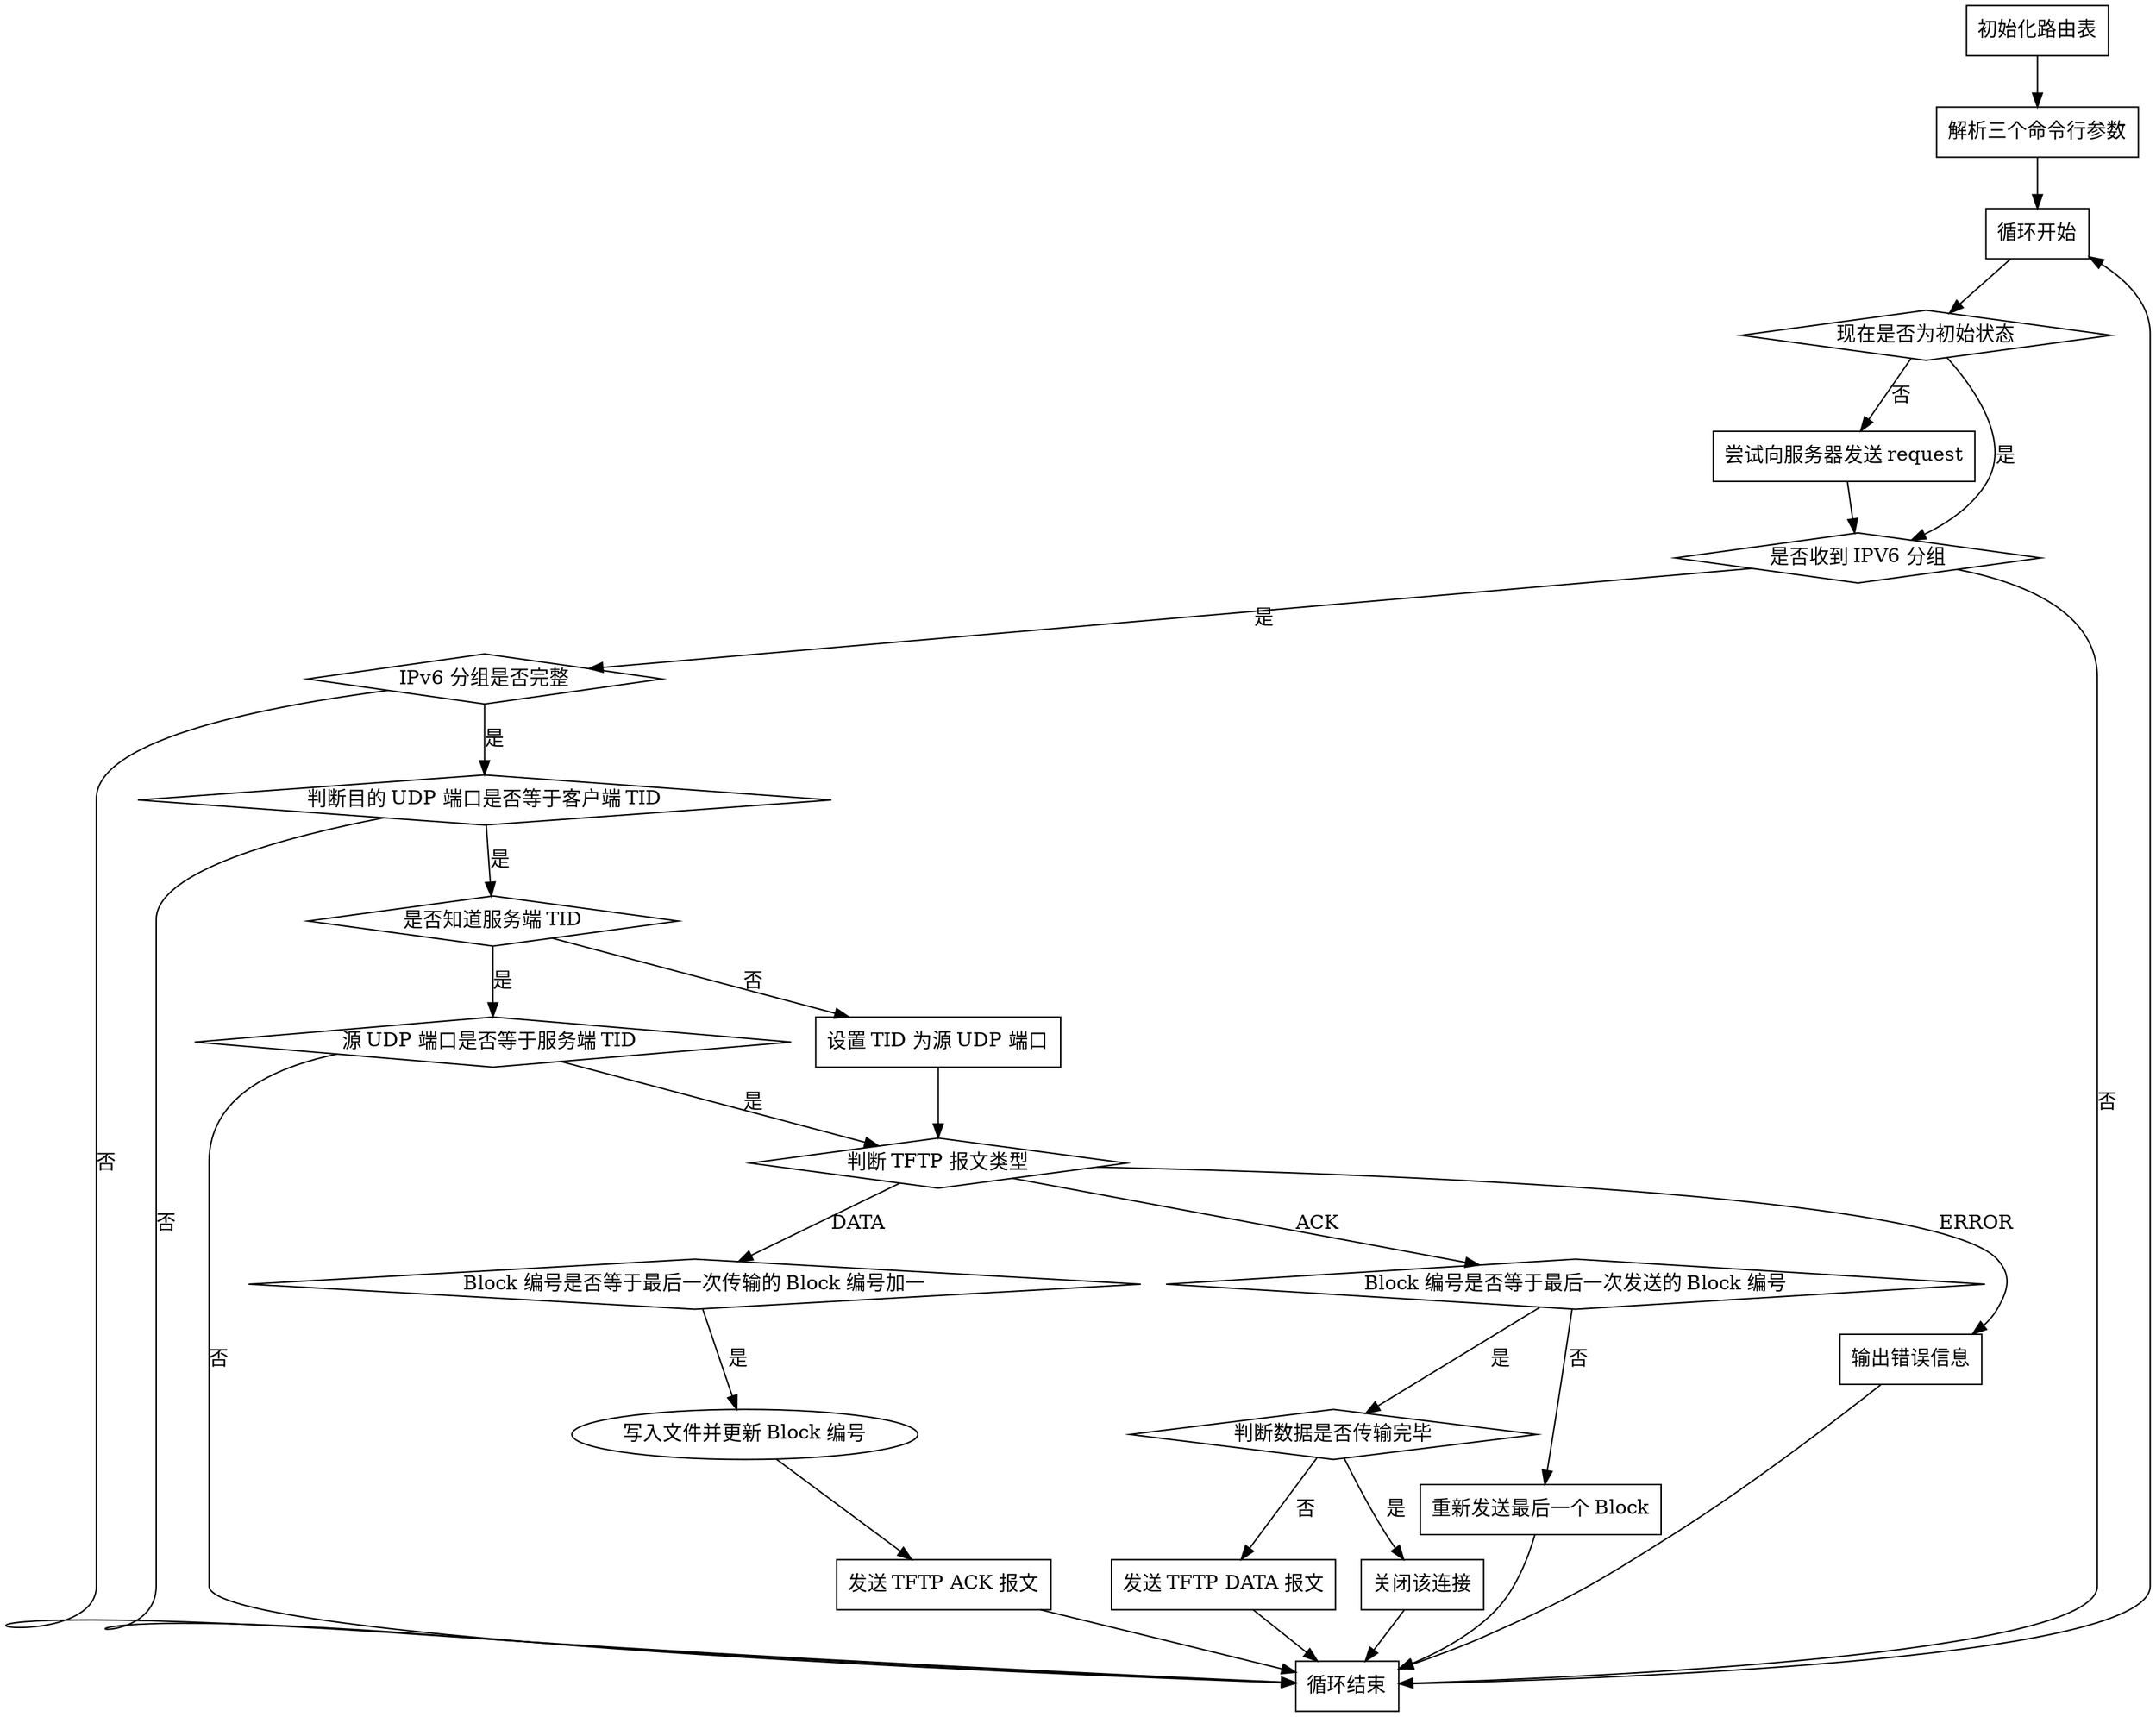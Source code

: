 digraph G {
    init [
        label = "初始化路由表",
        shape = rect
    ];
    
    arg [
        label = "解析三个命令行参数",
        shape = rect
        
    ]
    
    loop [
        label = "循环开始",
        shape = rect
    ];
    
    init -> arg;
    
    arg -> loop;
    
    loop -> recv;
    
    recv [
        label = "现在是否为初始状态",
        shape = diamond
    ];
    recv -> initial [label = "否"];
    
    initial [
        label = "尝试向服务器发送 request"
        shape = rect
    ];
    initial -> ipv6
        
    recv -> ipv6 [label = "是"];
    
    ipv6[
        label = "是否收到 IPV6 分组"
        shape = diamond
    ]
    
    ipv6 -> check [label = "是"];
    ipv6 -> loop_end [label = "否"];
    
    
    check [
        label = "IPv6 分组是否完整",
        shape = diamond
    ];
    check -> loop_end [label = "否"];
    check -> type [label = "是"];
    
    type [
        label = "判断目的 UDP 端口是否等于客户端 TID",
        shape = diamond
    ];
    type -> server_port [label = "是"];
    type -> loop_end [label = "否"];

    server_port [
        label = "是否知道服务端 TID"
        shape = diamond
    ];
    server_port -> known_port[label = "是"]
    server_port -> unknown_port[label = "否"]
    unknown_port [
        label = "设置 TID 为源 UDP 端口"
        shape = rec
    ];
    
    known_port [
        label = "源 UDP 端口是否等于服务端 TID "
        shape = diamond
    ];
    
    known_port -> loop_end [label = "否"]
    known_port -> TFTP_type[label = "是"]
    unknown_port -> TFTP_type
    
    TFTP_type [
        label = "判断 TFTP 报文类型",
        shape = diamond
    ];
    TFTP_type -> recv_TFTP_DATA[label = "DATA"];
    TFTP_type -> check_block_number[label = "ACK"]
    TFTP_type -> TFTP_ERROR[label = "ERROR"]

    recv_TFTP_DATA [
        label = "Block 编号是否等于最后一次传输的 Block 编号加一",
        shape = diamond
    ]
    recv_TFTP_DATA -> write_TFTP_DATA [label = "是"];
    write_TFTP_DATA[
        label = "写入文件并更新 Block 编号"
    ];
    
    write_TFTP_DATA -> reply_TFTP_ACK
    
    reply_TFTP_DATA [
        label = "发送 TFTP DATA 报文";
        shape = rect
    ];
    
    
    reply_TFTP_ACK [
        label = "发送 TFTP ACK 报文";
        shape = rect
    ];
    reply_TFTP_ACK -> loop_end;
    
    DATA_transmission_state [
        label = "判断数据是否传输完毕"
        shape = diamond
    ];
    DATA_transmission_state -> close_connect [label = "是"];
    DATA_transmission_state -> reply_TFTP_DATA[label = "否"];
    reply_TFTP_DATA -> loop_end;

    close_connect [
        label = "关闭该连接"
        shape = rect
    ];
    close_connect -> loop_end;

    check_block_number [
        label = "Block 编号是否等于最后一次发送的 Block 编号"
        shape = diamond
    ];
    check_block_number -> retrans_last_block [label = "否"];
    check_block_number -> DATA_transmission_state [label = "是"];

    retrans_last_block [
        label = "重新发送最后一个 Block"
        shape = rect
    ];
    retrans_last_block -> loop_end;
    
    TFTP_ERROR[
        label = "输出错误信息"
        shape = rect
    ]
    TFTP_ERROR -> loop_end;
    
    loop_end [
        label = "循环结束",
        shape = rect
    ];
    
    loop_end -> loop;
}